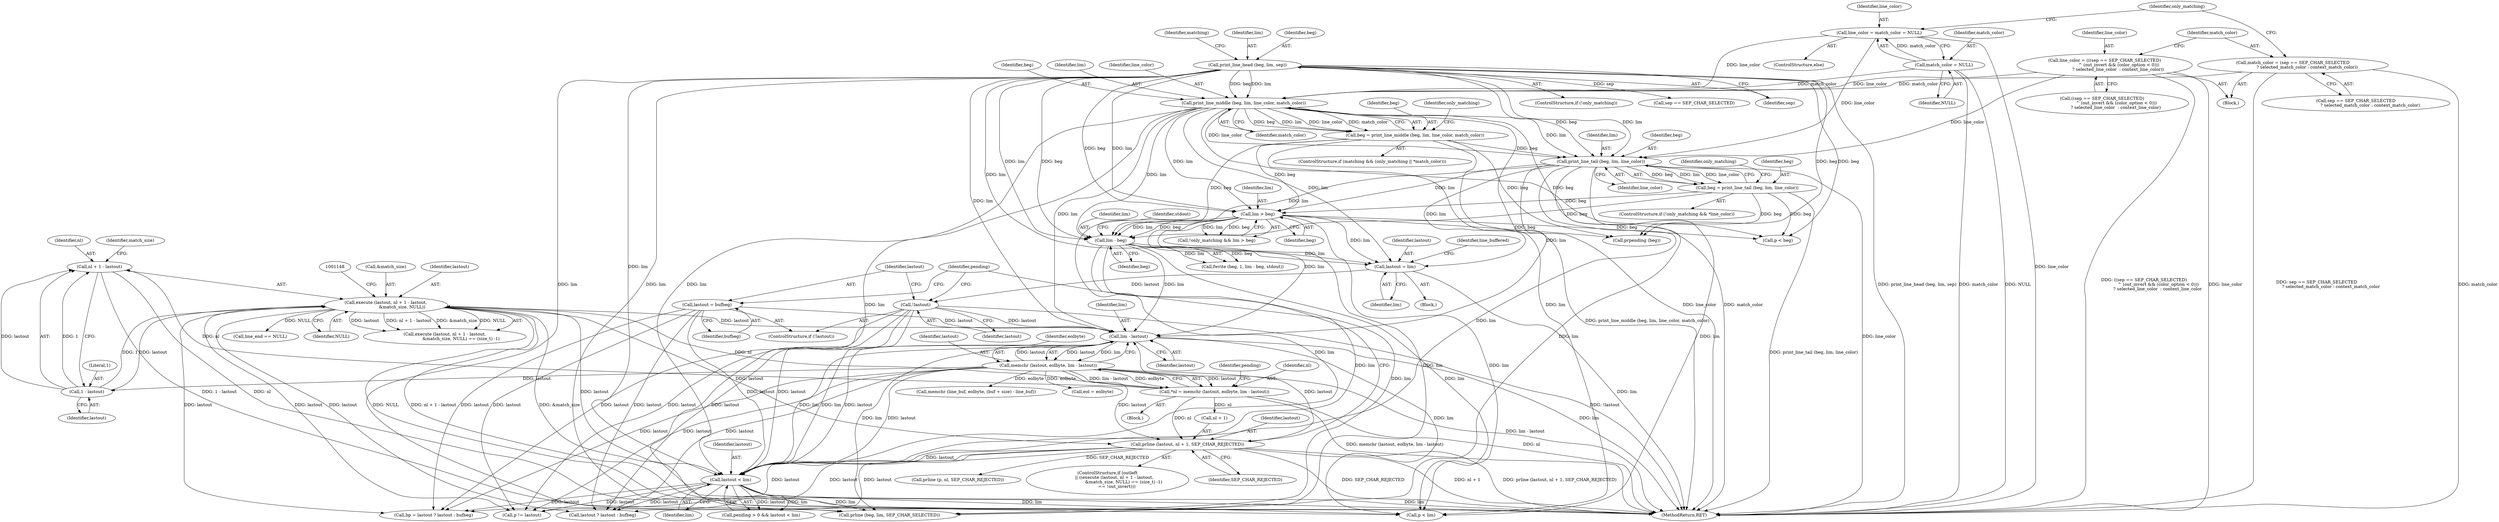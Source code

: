 digraph "0_savannah_8fcf61523644df42e1905c81bed26838e0b04f91@pointer" {
"1001139" [label="(Call,nl + 1 - lastout)"];
"1001121" [label="(Call,*nl = memchr (lastout, eolbyte, lim - lastout))"];
"1001123" [label="(Call,memchr (lastout, eolbyte, lim - lastout))"];
"1001126" [label="(Call,lim - lastout)"];
"1001116" [label="(Call,lastout < lim)"];
"1001153" [label="(Call,prline (lastout, nl + 1, SEP_CHAR_REJECTED))"];
"1001137" [label="(Call,execute (lastout, nl + 1 - lastout,\n                        &match_size, NULL))"];
"1001141" [label="(Call,1 - lastout)"];
"1001108" [label="(Call,lastout = bufbeg)"];
"1001106" [label="(Call,!lastout)"];
"1001097" [label="(Call,lastout = lim)"];
"1001054" [label="(Call,print_line_middle (beg, lim, line_color, match_color))"];
"1000988" [label="(Call,print_line_head (beg, lim, sep))"];
"1001027" [label="(Call,line_color = match_color = NULL)"];
"1001029" [label="(Call,match_color = NULL)"];
"1001004" [label="(Call,line_color = (((sep == SEP_CHAR_SELECTED)\n                     ^ (out_invert && (color_option < 0)))\n                    ? selected_line_color  : context_line_color))"];
"1001018" [label="(Call,match_color = (sep == SEP_CHAR_SELECTED\n                     ? selected_match_color : context_match_color))"];
"1001067" [label="(Call,print_line_tail (beg, lim, line_color))"];
"1001052" [label="(Call,beg = print_line_middle (beg, lim, line_color, match_color))"];
"1001075" [label="(Call,lim > beg)"];
"1001065" [label="(Call,beg = print_line_tail (beg, lim, line_color))"];
"1001081" [label="(Call,lim - beg)"];
"1001045" [label="(ControlStructure,if (matching && (only_matching || *match_color)))"];
"1001415" [label="(MethodReturn,RET)"];
"1001005" [label="(Identifier,line_color)"];
"1001078" [label="(Call,fwrite (beg, 1, lim - beg, stdout))"];
"1001122" [label="(Identifier,nl)"];
"1001105" [label="(ControlStructure,if (!lastout))"];
"1001098" [label="(Identifier,lastout)"];
"1000985" [label="(ControlStructure,if (!only_matching))"];
"1001074" [label="(Identifier,only_matching)"];
"1001070" [label="(Identifier,line_color)"];
"1001059" [label="(ControlStructure,if (!only_matching && *line_color))"];
"1001144" [label="(Call,&match_size)"];
"1001356" [label="(Call,memchr (line_buf, eolbyte, (buf + size) - line_buf))"];
"1001052" [label="(Call,beg = print_line_middle (beg, lim, line_color, match_color))"];
"1001365" [label="(Call,line_end == NULL)"];
"1001153" [label="(Call,prline (lastout, nl + 1, SEP_CHAR_REJECTED))"];
"1000988" [label="(Call,print_line_head (beg, lim, sep))"];
"1001169" [label="(Call,eol = eolbyte)"];
"1001185" [label="(Call,lastout ? lastout : bufbeg)"];
"1001146" [label="(Identifier,NULL)"];
"1001065" [label="(Call,beg = print_line_tail (beg, lim, line_color))"];
"1001145" [label="(Identifier,match_size)"];
"1001004" [label="(Call,line_color = (((sep == SEP_CHAR_SELECTED)\n                     ^ (out_invert && (color_option < 0)))\n                    ? selected_line_color  : context_line_color))"];
"1001053" [label="(Identifier,beg)"];
"1000981" [label="(Block,)"];
"1001055" [label="(Identifier,beg)"];
"1001181" [label="(Call,prpending (beg))"];
"1001121" [label="(Call,*nl = memchr (lastout, eolbyte, lim - lastout))"];
"1001068" [label="(Identifier,beg)"];
"1001112" [label="(Call,pending > 0 && lastout < lim)"];
"1001141" [label="(Call,1 - lastout)"];
"1000993" [label="(Identifier,matching)"];
"1001099" [label="(Identifier,lim)"];
"1001035" [label="(Identifier,only_matching)"];
"1001018" [label="(Call,match_color = (sep == SEP_CHAR_SELECTED\n                     ? selected_match_color : context_match_color))"];
"1001003" [label="(Block,)"];
"1001066" [label="(Identifier,beg)"];
"1000990" [label="(Identifier,lim)"];
"1001031" [label="(Identifier,NULL)"];
"1001140" [label="(Identifier,nl)"];
"1001250" [label="(Call,prline (p, nl, SEP_CHAR_REJECTED))"];
"1001109" [label="(Identifier,lastout)"];
"1001069" [label="(Identifier,lim)"];
"1001142" [label="(Literal,1)"];
"1001056" [label="(Identifier,lim)"];
"1001219" [label="(Call,p != lastout)"];
"1001029" [label="(Call,match_color = NULL)"];
"1001125" [label="(Identifier,eolbyte)"];
"1001138" [label="(Identifier,lastout)"];
"1001132" [label="(ControlStructure,if (outleft\n          || ((execute (lastout, nl + 1 - lastout,\n                        &match_size, NULL) == (size_t) -1)\n              == !out_invert)))"];
"1001107" [label="(Identifier,lastout)"];
"1001097" [label="(Call,lastout = lim)"];
"1001235" [label="(Call,p < beg)"];
"1001155" [label="(Call,nl + 1)"];
"1000989" [label="(Identifier,beg)"];
"1001116" [label="(Call,lastout < lim)"];
"1000995" [label="(Call,sep == SEP_CHAR_SELECTED)"];
"1001077" [label="(Identifier,beg)"];
"1001106" [label="(Call,!lastout)"];
"1001108" [label="(Call,lastout = bufbeg)"];
"1000991" [label="(Identifier,sep)"];
"1001030" [label="(Identifier,match_color)"];
"1001054" [label="(Call,print_line_middle (beg, lim, line_color, match_color))"];
"1001117" [label="(Identifier,lastout)"];
"1001128" [label="(Identifier,lastout)"];
"1001154" [label="(Identifier,lastout)"];
"1001082" [label="(Identifier,lim)"];
"1001139" [label="(Call,nl + 1 - lastout)"];
"1001006" [label="(Call,((sep == SEP_CHAR_SELECTED)\n                     ^ (out_invert && (color_option < 0)))\n                    ? selected_line_color  : context_line_color)"];
"1001081" [label="(Call,lim - beg)"];
"1001067" [label="(Call,print_line_tail (beg, lim, line_color))"];
"1001118" [label="(Identifier,lim)"];
"1001062" [label="(Identifier,only_matching)"];
"1001137" [label="(Call,execute (lastout, nl + 1 - lastout,\n                        &match_size, NULL))"];
"1001126" [label="(Call,lim - lastout)"];
"1001027" [label="(Call,line_color = match_color = NULL)"];
"1001020" [label="(Call,sep == SEP_CHAR_SELECTED\n                     ? selected_match_color : context_match_color)"];
"1001123" [label="(Call,memchr (lastout, eolbyte, lim - lastout))"];
"1001110" [label="(Identifier,bufbeg)"];
"1001127" [label="(Identifier,lim)"];
"1001026" [label="(ControlStructure,else)"];
"1001131" [label="(Identifier,pending)"];
"1001028" [label="(Identifier,line_color)"];
"1001183" [label="(Call,bp = lastout ? lastout : bufbeg)"];
"1001084" [label="(Identifier,stdout)"];
"1001057" [label="(Identifier,line_color)"];
"1001101" [label="(Identifier,line_buffered)"];
"1001058" [label="(Identifier,match_color)"];
"1001083" [label="(Identifier,beg)"];
"1001072" [label="(Call,!only_matching && lim > beg)"];
"1001265" [label="(Call,p < lim)"];
"1001310" [label="(Call,prline (beg, lim, SEP_CHAR_SELECTED))"];
"1001124" [label="(Identifier,lastout)"];
"1001114" [label="(Identifier,pending)"];
"1001019" [label="(Identifier,match_color)"];
"1001136" [label="(Call,execute (lastout, nl + 1 - lastout,\n                        &match_size, NULL) == (size_t) -1)"];
"1001143" [label="(Identifier,lastout)"];
"1001158" [label="(Identifier,SEP_CHAR_REJECTED)"];
"1001119" [label="(Block,)"];
"1001075" [label="(Call,lim > beg)"];
"1001076" [label="(Identifier,lim)"];
"1001139" -> "1001137"  [label="AST: "];
"1001139" -> "1001141"  [label="CFG: "];
"1001140" -> "1001139"  [label="AST: "];
"1001141" -> "1001139"  [label="AST: "];
"1001145" -> "1001139"  [label="CFG: "];
"1001139" -> "1001415"  [label="DDG: nl"];
"1001139" -> "1001415"  [label="DDG: 1 - lastout"];
"1001121" -> "1001139"  [label="DDG: nl"];
"1001141" -> "1001139"  [label="DDG: 1"];
"1001141" -> "1001139"  [label="DDG: lastout"];
"1001121" -> "1001119"  [label="AST: "];
"1001121" -> "1001123"  [label="CFG: "];
"1001122" -> "1001121"  [label="AST: "];
"1001123" -> "1001121"  [label="AST: "];
"1001131" -> "1001121"  [label="CFG: "];
"1001121" -> "1001415"  [label="DDG: memchr (lastout, eolbyte, lim - lastout)"];
"1001121" -> "1001415"  [label="DDG: nl"];
"1001123" -> "1001121"  [label="DDG: lastout"];
"1001123" -> "1001121"  [label="DDG: eolbyte"];
"1001123" -> "1001121"  [label="DDG: lim - lastout"];
"1001121" -> "1001137"  [label="DDG: nl"];
"1001121" -> "1001153"  [label="DDG: nl"];
"1001121" -> "1001155"  [label="DDG: nl"];
"1001123" -> "1001126"  [label="CFG: "];
"1001124" -> "1001123"  [label="AST: "];
"1001125" -> "1001123"  [label="AST: "];
"1001126" -> "1001123"  [label="AST: "];
"1001123" -> "1001415"  [label="DDG: lim - lastout"];
"1001123" -> "1001116"  [label="DDG: lastout"];
"1001126" -> "1001123"  [label="DDG: lastout"];
"1001126" -> "1001123"  [label="DDG: lim"];
"1001123" -> "1001126"  [label="DDG: lastout"];
"1001123" -> "1001141"  [label="DDG: lastout"];
"1001123" -> "1001153"  [label="DDG: lastout"];
"1001123" -> "1001169"  [label="DDG: eolbyte"];
"1001123" -> "1001183"  [label="DDG: lastout"];
"1001123" -> "1001185"  [label="DDG: lastout"];
"1001123" -> "1001219"  [label="DDG: lastout"];
"1001123" -> "1001356"  [label="DDG: eolbyte"];
"1001126" -> "1001128"  [label="CFG: "];
"1001127" -> "1001126"  [label="AST: "];
"1001128" -> "1001126"  [label="AST: "];
"1001126" -> "1001415"  [label="DDG: lim"];
"1001126" -> "1001116"  [label="DDG: lim"];
"1001116" -> "1001126"  [label="DDG: lim"];
"1001116" -> "1001126"  [label="DDG: lastout"];
"1001054" -> "1001126"  [label="DDG: lim"];
"1000988" -> "1001126"  [label="DDG: lim"];
"1001067" -> "1001126"  [label="DDG: lim"];
"1001075" -> "1001126"  [label="DDG: lim"];
"1001081" -> "1001126"  [label="DDG: lim"];
"1001153" -> "1001126"  [label="DDG: lastout"];
"1001108" -> "1001126"  [label="DDG: lastout"];
"1001137" -> "1001126"  [label="DDG: lastout"];
"1001106" -> "1001126"  [label="DDG: lastout"];
"1001126" -> "1001265"  [label="DDG: lim"];
"1001126" -> "1001310"  [label="DDG: lim"];
"1001116" -> "1001112"  [label="AST: "];
"1001116" -> "1001118"  [label="CFG: "];
"1001117" -> "1001116"  [label="AST: "];
"1001118" -> "1001116"  [label="AST: "];
"1001112" -> "1001116"  [label="CFG: "];
"1001116" -> "1001415"  [label="DDG: lim"];
"1001116" -> "1001112"  [label="DDG: lastout"];
"1001116" -> "1001112"  [label="DDG: lim"];
"1001153" -> "1001116"  [label="DDG: lastout"];
"1001108" -> "1001116"  [label="DDG: lastout"];
"1001137" -> "1001116"  [label="DDG: lastout"];
"1001106" -> "1001116"  [label="DDG: lastout"];
"1001054" -> "1001116"  [label="DDG: lim"];
"1000988" -> "1001116"  [label="DDG: lim"];
"1001067" -> "1001116"  [label="DDG: lim"];
"1001075" -> "1001116"  [label="DDG: lim"];
"1001081" -> "1001116"  [label="DDG: lim"];
"1001116" -> "1001183"  [label="DDG: lastout"];
"1001116" -> "1001185"  [label="DDG: lastout"];
"1001116" -> "1001219"  [label="DDG: lastout"];
"1001116" -> "1001265"  [label="DDG: lim"];
"1001116" -> "1001310"  [label="DDG: lim"];
"1001153" -> "1001132"  [label="AST: "];
"1001153" -> "1001158"  [label="CFG: "];
"1001154" -> "1001153"  [label="AST: "];
"1001155" -> "1001153"  [label="AST: "];
"1001158" -> "1001153"  [label="AST: "];
"1001114" -> "1001153"  [label="CFG: "];
"1001153" -> "1001415"  [label="DDG: nl + 1"];
"1001153" -> "1001415"  [label="DDG: prline (lastout, nl + 1, SEP_CHAR_REJECTED)"];
"1001153" -> "1001415"  [label="DDG: SEP_CHAR_REJECTED"];
"1001137" -> "1001153"  [label="DDG: lastout"];
"1001153" -> "1001183"  [label="DDG: lastout"];
"1001153" -> "1001185"  [label="DDG: lastout"];
"1001153" -> "1001219"  [label="DDG: lastout"];
"1001153" -> "1001250"  [label="DDG: SEP_CHAR_REJECTED"];
"1001137" -> "1001136"  [label="AST: "];
"1001137" -> "1001146"  [label="CFG: "];
"1001138" -> "1001137"  [label="AST: "];
"1001144" -> "1001137"  [label="AST: "];
"1001146" -> "1001137"  [label="AST: "];
"1001148" -> "1001137"  [label="CFG: "];
"1001137" -> "1001415"  [label="DDG: NULL"];
"1001137" -> "1001415"  [label="DDG: nl + 1 - lastout"];
"1001137" -> "1001415"  [label="DDG: &match_size"];
"1001137" -> "1001136"  [label="DDG: lastout"];
"1001137" -> "1001136"  [label="DDG: nl + 1 - lastout"];
"1001137" -> "1001136"  [label="DDG: &match_size"];
"1001137" -> "1001136"  [label="DDG: NULL"];
"1001141" -> "1001137"  [label="DDG: lastout"];
"1001141" -> "1001137"  [label="DDG: 1"];
"1001137" -> "1001183"  [label="DDG: lastout"];
"1001137" -> "1001185"  [label="DDG: lastout"];
"1001137" -> "1001219"  [label="DDG: lastout"];
"1001137" -> "1001365"  [label="DDG: NULL"];
"1001141" -> "1001143"  [label="CFG: "];
"1001142" -> "1001141"  [label="AST: "];
"1001143" -> "1001141"  [label="AST: "];
"1001108" -> "1001105"  [label="AST: "];
"1001108" -> "1001110"  [label="CFG: "];
"1001109" -> "1001108"  [label="AST: "];
"1001110" -> "1001108"  [label="AST: "];
"1001114" -> "1001108"  [label="CFG: "];
"1001108" -> "1001183"  [label="DDG: lastout"];
"1001108" -> "1001185"  [label="DDG: lastout"];
"1001108" -> "1001219"  [label="DDG: lastout"];
"1001106" -> "1001105"  [label="AST: "];
"1001106" -> "1001107"  [label="CFG: "];
"1001107" -> "1001106"  [label="AST: "];
"1001109" -> "1001106"  [label="CFG: "];
"1001114" -> "1001106"  [label="CFG: "];
"1001106" -> "1001415"  [label="DDG: !lastout"];
"1001097" -> "1001106"  [label="DDG: lastout"];
"1001106" -> "1001183"  [label="DDG: lastout"];
"1001106" -> "1001185"  [label="DDG: lastout"];
"1001106" -> "1001219"  [label="DDG: lastout"];
"1001097" -> "1000981"  [label="AST: "];
"1001097" -> "1001099"  [label="CFG: "];
"1001098" -> "1001097"  [label="AST: "];
"1001099" -> "1001097"  [label="AST: "];
"1001101" -> "1001097"  [label="CFG: "];
"1001097" -> "1001415"  [label="DDG: lim"];
"1001054" -> "1001097"  [label="DDG: lim"];
"1000988" -> "1001097"  [label="DDG: lim"];
"1001067" -> "1001097"  [label="DDG: lim"];
"1001075" -> "1001097"  [label="DDG: lim"];
"1001081" -> "1001097"  [label="DDG: lim"];
"1001054" -> "1001052"  [label="AST: "];
"1001054" -> "1001058"  [label="CFG: "];
"1001055" -> "1001054"  [label="AST: "];
"1001056" -> "1001054"  [label="AST: "];
"1001057" -> "1001054"  [label="AST: "];
"1001058" -> "1001054"  [label="AST: "];
"1001052" -> "1001054"  [label="CFG: "];
"1001054" -> "1001415"  [label="DDG: line_color"];
"1001054" -> "1001415"  [label="DDG: match_color"];
"1001054" -> "1001052"  [label="DDG: beg"];
"1001054" -> "1001052"  [label="DDG: lim"];
"1001054" -> "1001052"  [label="DDG: line_color"];
"1001054" -> "1001052"  [label="DDG: match_color"];
"1000988" -> "1001054"  [label="DDG: beg"];
"1000988" -> "1001054"  [label="DDG: lim"];
"1001027" -> "1001054"  [label="DDG: line_color"];
"1001004" -> "1001054"  [label="DDG: line_color"];
"1001018" -> "1001054"  [label="DDG: match_color"];
"1001029" -> "1001054"  [label="DDG: match_color"];
"1001054" -> "1001067"  [label="DDG: lim"];
"1001054" -> "1001067"  [label="DDG: line_color"];
"1001054" -> "1001075"  [label="DDG: lim"];
"1001054" -> "1001081"  [label="DDG: lim"];
"1001054" -> "1001265"  [label="DDG: lim"];
"1001054" -> "1001310"  [label="DDG: lim"];
"1000988" -> "1000985"  [label="AST: "];
"1000988" -> "1000991"  [label="CFG: "];
"1000989" -> "1000988"  [label="AST: "];
"1000990" -> "1000988"  [label="AST: "];
"1000991" -> "1000988"  [label="AST: "];
"1000993" -> "1000988"  [label="CFG: "];
"1000988" -> "1001415"  [label="DDG: print_line_head (beg, lim, sep)"];
"1000988" -> "1000995"  [label="DDG: sep"];
"1000988" -> "1001067"  [label="DDG: beg"];
"1000988" -> "1001067"  [label="DDG: lim"];
"1000988" -> "1001075"  [label="DDG: lim"];
"1000988" -> "1001075"  [label="DDG: beg"];
"1000988" -> "1001081"  [label="DDG: lim"];
"1000988" -> "1001081"  [label="DDG: beg"];
"1000988" -> "1001181"  [label="DDG: beg"];
"1000988" -> "1001235"  [label="DDG: beg"];
"1000988" -> "1001265"  [label="DDG: lim"];
"1000988" -> "1001310"  [label="DDG: lim"];
"1001027" -> "1001026"  [label="AST: "];
"1001027" -> "1001029"  [label="CFG: "];
"1001028" -> "1001027"  [label="AST: "];
"1001029" -> "1001027"  [label="AST: "];
"1001035" -> "1001027"  [label="CFG: "];
"1001027" -> "1001415"  [label="DDG: line_color"];
"1001029" -> "1001027"  [label="DDG: match_color"];
"1001027" -> "1001067"  [label="DDG: line_color"];
"1001029" -> "1001031"  [label="CFG: "];
"1001030" -> "1001029"  [label="AST: "];
"1001031" -> "1001029"  [label="AST: "];
"1001029" -> "1001415"  [label="DDG: match_color"];
"1001029" -> "1001415"  [label="DDG: NULL"];
"1001004" -> "1001003"  [label="AST: "];
"1001004" -> "1001006"  [label="CFG: "];
"1001005" -> "1001004"  [label="AST: "];
"1001006" -> "1001004"  [label="AST: "];
"1001019" -> "1001004"  [label="CFG: "];
"1001004" -> "1001415"  [label="DDG: line_color"];
"1001004" -> "1001415"  [label="DDG: ((sep == SEP_CHAR_SELECTED)\n                     ^ (out_invert && (color_option < 0)))\n                    ? selected_line_color  : context_line_color"];
"1001004" -> "1001067"  [label="DDG: line_color"];
"1001018" -> "1001003"  [label="AST: "];
"1001018" -> "1001020"  [label="CFG: "];
"1001019" -> "1001018"  [label="AST: "];
"1001020" -> "1001018"  [label="AST: "];
"1001035" -> "1001018"  [label="CFG: "];
"1001018" -> "1001415"  [label="DDG: match_color"];
"1001018" -> "1001415"  [label="DDG: sep == SEP_CHAR_SELECTED\n                     ? selected_match_color : context_match_color"];
"1001067" -> "1001065"  [label="AST: "];
"1001067" -> "1001070"  [label="CFG: "];
"1001068" -> "1001067"  [label="AST: "];
"1001069" -> "1001067"  [label="AST: "];
"1001070" -> "1001067"  [label="AST: "];
"1001065" -> "1001067"  [label="CFG: "];
"1001067" -> "1001415"  [label="DDG: line_color"];
"1001067" -> "1001065"  [label="DDG: beg"];
"1001067" -> "1001065"  [label="DDG: lim"];
"1001067" -> "1001065"  [label="DDG: line_color"];
"1001052" -> "1001067"  [label="DDG: beg"];
"1001067" -> "1001075"  [label="DDG: lim"];
"1001067" -> "1001081"  [label="DDG: lim"];
"1001067" -> "1001265"  [label="DDG: lim"];
"1001067" -> "1001310"  [label="DDG: lim"];
"1001052" -> "1001045"  [label="AST: "];
"1001053" -> "1001052"  [label="AST: "];
"1001062" -> "1001052"  [label="CFG: "];
"1001052" -> "1001415"  [label="DDG: print_line_middle (beg, lim, line_color, match_color)"];
"1001052" -> "1001075"  [label="DDG: beg"];
"1001052" -> "1001081"  [label="DDG: beg"];
"1001052" -> "1001181"  [label="DDG: beg"];
"1001052" -> "1001235"  [label="DDG: beg"];
"1001075" -> "1001072"  [label="AST: "];
"1001075" -> "1001077"  [label="CFG: "];
"1001076" -> "1001075"  [label="AST: "];
"1001077" -> "1001075"  [label="AST: "];
"1001072" -> "1001075"  [label="CFG: "];
"1001075" -> "1001072"  [label="DDG: lim"];
"1001075" -> "1001072"  [label="DDG: beg"];
"1001065" -> "1001075"  [label="DDG: beg"];
"1001075" -> "1001081"  [label="DDG: lim"];
"1001075" -> "1001081"  [label="DDG: beg"];
"1001075" -> "1001181"  [label="DDG: beg"];
"1001075" -> "1001235"  [label="DDG: beg"];
"1001075" -> "1001265"  [label="DDG: lim"];
"1001075" -> "1001310"  [label="DDG: lim"];
"1001065" -> "1001059"  [label="AST: "];
"1001066" -> "1001065"  [label="AST: "];
"1001074" -> "1001065"  [label="CFG: "];
"1001065" -> "1001415"  [label="DDG: print_line_tail (beg, lim, line_color)"];
"1001065" -> "1001081"  [label="DDG: beg"];
"1001065" -> "1001181"  [label="DDG: beg"];
"1001065" -> "1001235"  [label="DDG: beg"];
"1001081" -> "1001078"  [label="AST: "];
"1001081" -> "1001083"  [label="CFG: "];
"1001082" -> "1001081"  [label="AST: "];
"1001083" -> "1001081"  [label="AST: "];
"1001084" -> "1001081"  [label="CFG: "];
"1001081" -> "1001078"  [label="DDG: beg"];
"1001081" -> "1001078"  [label="DDG: lim"];
"1001081" -> "1001265"  [label="DDG: lim"];
"1001081" -> "1001310"  [label="DDG: lim"];
}
